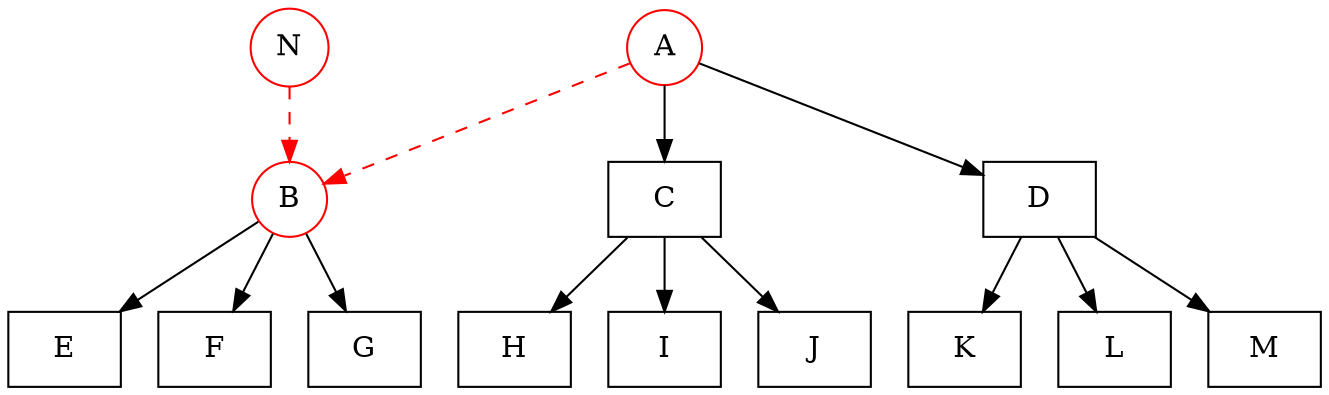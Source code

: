 digraph {
    /*splines=ortho;*/
    node [shape=box];

    subgraph {
        node [color="red", shape="circle"]
        edge [style="dashed",minlen=3,color="red"];
        A;
        B;
        N;
    }

    A -> {C, D};
    B -> {E, F, G};
    C -> {H, I, J};
    D -> {K, L, M};
    N -> B [color=red, style="dashed"];
    A -> B [color=red, style="dashed"];
}
